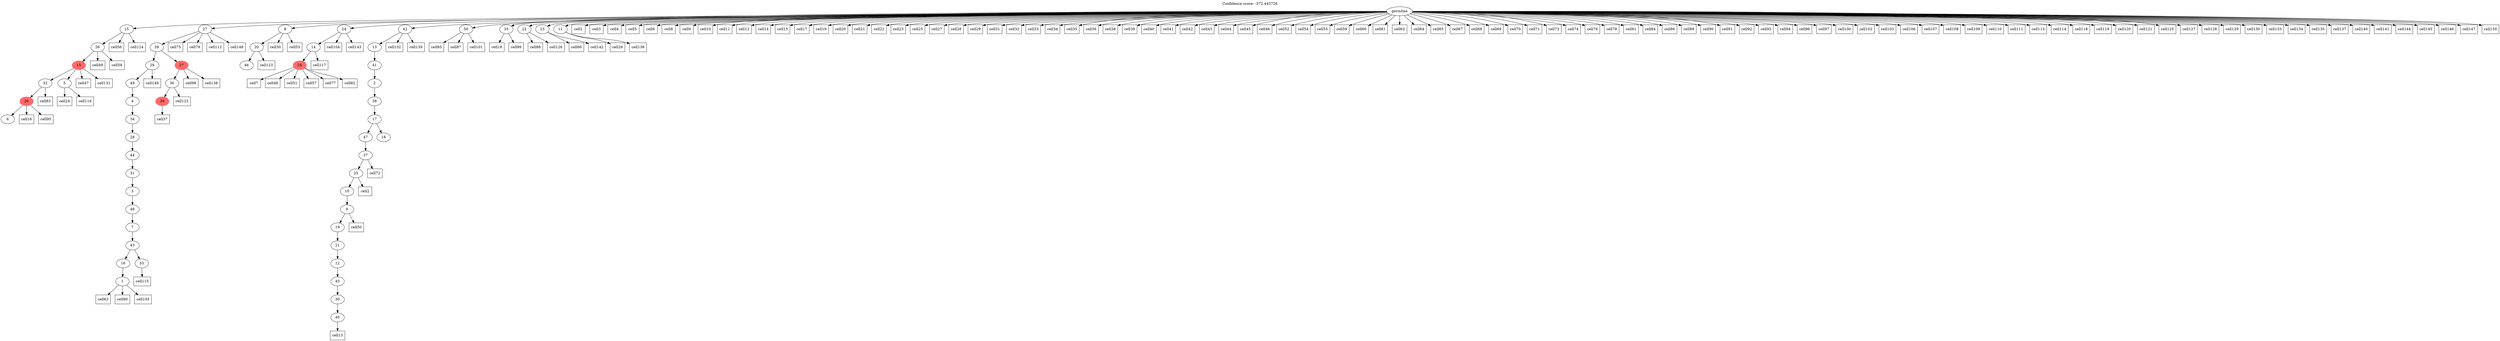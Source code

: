 digraph g {
	"52" -> "53";
	"53" [label="6"];
	"51" -> "52";
	"52" [color=indianred1, style=filled, label="26"];
	"50" -> "51";
	"51" [label="32"];
	"50" -> "54";
	"54" [label="5"];
	"49" -> "50";
	"50" [color=indianred1, style=filled, label="15"];
	"48" -> "49";
	"49" [label="26"];
	"44" -> "45";
	"45" [label="1"];
	"43" -> "44";
	"44" [label="16"];
	"43" -> "46";
	"46" [label="33"];
	"42" -> "43";
	"43" [label="43"];
	"41" -> "42";
	"42" [label="7"];
	"40" -> "41";
	"41" [label="48"];
	"39" -> "40";
	"40" [label="3"];
	"38" -> "39";
	"39" [label="31"];
	"37" -> "38";
	"38" [label="44"];
	"36" -> "37";
	"37" [label="28"];
	"35" -> "36";
	"36" [label="34"];
	"34" -> "35";
	"35" [label="4"];
	"33" -> "34";
	"34" [label="49"];
	"31" -> "32";
	"32" [color=indianred1, style=filled, label="39"];
	"30" -> "31";
	"31" [label="36"];
	"29" -> "30";
	"30" [color=indianred1, style=filled, label="27"];
	"29" -> "33";
	"33" [label="29"];
	"28" -> "29";
	"29" [label="39"];
	"26" -> "27";
	"27" [label="46"];
	"25" -> "26";
	"26" [label="20"];
	"22" -> "23";
	"23" [color=indianred1, style=filled, label="24"];
	"21" -> "22";
	"22" [label="14"];
	"16" -> "17";
	"17" [label="40"];
	"15" -> "16";
	"16" [label="30"];
	"14" -> "15";
	"15" [label="45"];
	"13" -> "14";
	"14" [label="12"];
	"12" -> "13";
	"13" [label="21"];
	"11" -> "12";
	"12" [label="19"];
	"10" -> "11";
	"11" [label="9"];
	"9" -> "10";
	"10" [label="10"];
	"8" -> "9";
	"9" [label="25"];
	"7" -> "8";
	"8" [label="37"];
	"6" -> "7";
	"7" [label="47"];
	"6" -> "18";
	"18" [label="18"];
	"5" -> "6";
	"6" [label="17"];
	"4" -> "5";
	"5" [label="38"];
	"3" -> "4";
	"4" [label="2"];
	"2" -> "3";
	"3" [label="41"];
	"1" -> "2";
	"2" [label="13"];
	"0" -> "1";
	"1" [label="42"];
	"0" -> "19";
	"19" [label="50"];
	"0" -> "20";
	"20" [label="35"];
	"0" -> "21";
	"21" [label="24"];
	"0" -> "24";
	"24" [label="22"];
	"0" -> "25";
	"25" [label="8"];
	"0" -> "28";
	"28" [label="27"];
	"0" -> "47";
	"47" [label="23"];
	"0" -> "48";
	"48" [label="15"];
	"0" -> "55";
	"55" [label="11"];
	"0" [label="germline"];
	"0" -> "cell1";
	"cell1" [shape=box];
	"9" -> "cell2";
	"cell2" [shape=box];
	"0" -> "cell3";
	"cell3" [shape=box];
	"0" -> "cell4";
	"cell4" [shape=box];
	"0" -> "cell5";
	"cell5" [shape=box];
	"0" -> "cell6";
	"cell6" [shape=box];
	"23" -> "cell7";
	"cell7" [shape=box];
	"0" -> "cell8";
	"cell8" [shape=box];
	"0" -> "cell9";
	"cell9" [shape=box];
	"0" -> "cell10";
	"cell10" [shape=box];
	"0" -> "cell11";
	"cell11" [shape=box];
	"0" -> "cell12";
	"cell12" [shape=box];
	"17" -> "cell13";
	"cell13" [shape=box];
	"0" -> "cell14";
	"cell14" [shape=box];
	"0" -> "cell15";
	"cell15" [shape=box];
	"52" -> "cell16";
	"cell16" [shape=box];
	"0" -> "cell17";
	"cell17" [shape=box];
	"20" -> "cell18";
	"cell18" [shape=box];
	"0" -> "cell19";
	"cell19" [shape=box];
	"0" -> "cell20";
	"cell20" [shape=box];
	"0" -> "cell21";
	"cell21" [shape=box];
	"0" -> "cell22";
	"cell22" [shape=box];
	"0" -> "cell23";
	"cell23" [shape=box];
	"54" -> "cell24";
	"cell24" [shape=box];
	"0" -> "cell25";
	"cell25" [shape=box];
	"55" -> "cell26";
	"cell26" [shape=box];
	"0" -> "cell27";
	"cell27" [shape=box];
	"0" -> "cell28";
	"cell28" [shape=box];
	"0" -> "cell29";
	"cell29" [shape=box];
	"25" -> "cell30";
	"cell30" [shape=box];
	"0" -> "cell31";
	"cell31" [shape=box];
	"0" -> "cell32";
	"cell32" [shape=box];
	"0" -> "cell33";
	"cell33" [shape=box];
	"0" -> "cell34";
	"cell34" [shape=box];
	"0" -> "cell35";
	"cell35" [shape=box];
	"0" -> "cell36";
	"cell36" [shape=box];
	"32" -> "cell37";
	"cell37" [shape=box];
	"0" -> "cell38";
	"cell38" [shape=box];
	"0" -> "cell39";
	"cell39" [shape=box];
	"0" -> "cell40";
	"cell40" [shape=box];
	"0" -> "cell41";
	"cell41" [shape=box];
	"0" -> "cell42";
	"cell42" [shape=box];
	"0" -> "cell43";
	"cell43" [shape=box];
	"0" -> "cell44";
	"cell44" [shape=box];
	"0" -> "cell45";
	"cell45" [shape=box];
	"0" -> "cell46";
	"cell46" [shape=box];
	"50" -> "cell47";
	"cell47" [shape=box];
	"23" -> "cell48";
	"cell48" [shape=box];
	"49" -> "cell49";
	"cell49" [shape=box];
	"11" -> "cell50";
	"cell50" [shape=box];
	"23" -> "cell51";
	"cell51" [shape=box];
	"0" -> "cell52";
	"cell52" [shape=box];
	"25" -> "cell53";
	"cell53" [shape=box];
	"0" -> "cell54";
	"cell54" [shape=box];
	"0" -> "cell55";
	"cell55" [shape=box];
	"48" -> "cell56";
	"cell56" [shape=box];
	"23" -> "cell57";
	"cell57" [shape=box];
	"49" -> "cell58";
	"cell58" [shape=box];
	"0" -> "cell59";
	"cell59" [shape=box];
	"0" -> "cell60";
	"cell60" [shape=box];
	"0" -> "cell61";
	"cell61" [shape=box];
	"0" -> "cell62";
	"cell62" [shape=box];
	"45" -> "cell63";
	"cell63" [shape=box];
	"0" -> "cell64";
	"cell64" [shape=box];
	"0" -> "cell65";
	"cell65" [shape=box];
	"47" -> "cell66";
	"cell66" [shape=box];
	"0" -> "cell67";
	"cell67" [shape=box];
	"0" -> "cell68";
	"cell68" [shape=box];
	"0" -> "cell69";
	"cell69" [shape=box];
	"0" -> "cell70";
	"cell70" [shape=box];
	"0" -> "cell71";
	"cell71" [shape=box];
	"8" -> "cell72";
	"cell72" [shape=box];
	"0" -> "cell73";
	"cell73" [shape=box];
	"0" -> "cell74";
	"cell74" [shape=box];
	"28" -> "cell75";
	"cell75" [shape=box];
	"0" -> "cell76";
	"cell76" [shape=box];
	"23" -> "cell77";
	"cell77" [shape=box];
	"0" -> "cell78";
	"cell78" [shape=box];
	"28" -> "cell79";
	"cell79" [shape=box];
	"45" -> "cell80";
	"cell80" [shape=box];
	"0" -> "cell81";
	"cell81" [shape=box];
	"23" -> "cell82";
	"cell82" [shape=box];
	"51" -> "cell83";
	"cell83" [shape=box];
	"0" -> "cell84";
	"cell84" [shape=box];
	"19" -> "cell85";
	"cell85" [shape=box];
	"0" -> "cell86";
	"cell86" [shape=box];
	"19" -> "cell87";
	"cell87" [shape=box];
	"24" -> "cell88";
	"cell88" [shape=box];
	"0" -> "cell89";
	"cell89" [shape=box];
	"0" -> "cell90";
	"cell90" [shape=box];
	"0" -> "cell91";
	"cell91" [shape=box];
	"0" -> "cell92";
	"cell92" [shape=box];
	"0" -> "cell93";
	"cell93" [shape=box];
	"0" -> "cell94";
	"cell94" [shape=box];
	"52" -> "cell95";
	"cell95" [shape=box];
	"0" -> "cell96";
	"cell96" [shape=box];
	"0" -> "cell97";
	"cell97" [shape=box];
	"30" -> "cell98";
	"cell98" [shape=box];
	"20" -> "cell99";
	"cell99" [shape=box];
	"0" -> "cell100";
	"cell100" [shape=box];
	"19" -> "cell101";
	"cell101" [shape=box];
	"0" -> "cell102";
	"cell102" [shape=box];
	"0" -> "cell103";
	"cell103" [shape=box];
	"21" -> "cell104";
	"cell104" [shape=box];
	"45" -> "cell105";
	"cell105" [shape=box];
	"0" -> "cell106";
	"cell106" [shape=box];
	"0" -> "cell107";
	"cell107" [shape=box];
	"0" -> "cell108";
	"cell108" [shape=box];
	"0" -> "cell109";
	"cell109" [shape=box];
	"0" -> "cell110";
	"cell110" [shape=box];
	"0" -> "cell111";
	"cell111" [shape=box];
	"28" -> "cell112";
	"cell112" [shape=box];
	"0" -> "cell113";
	"cell113" [shape=box];
	"0" -> "cell114";
	"cell114" [shape=box];
	"46" -> "cell115";
	"cell115" [shape=box];
	"54" -> "cell116";
	"cell116" [shape=box];
	"22" -> "cell117";
	"cell117" [shape=box];
	"0" -> "cell118";
	"cell118" [shape=box];
	"0" -> "cell119";
	"cell119" [shape=box];
	"0" -> "cell120";
	"cell120" [shape=box];
	"0" -> "cell121";
	"cell121" [shape=box];
	"31" -> "cell122";
	"cell122" [shape=box];
	"26" -> "cell123";
	"cell123" [shape=box];
	"48" -> "cell124";
	"cell124" [shape=box];
	"0" -> "cell125";
	"cell125" [shape=box];
	"24" -> "cell126";
	"cell126" [shape=box];
	"0" -> "cell127";
	"cell127" [shape=box];
	"0" -> "cell128";
	"cell128" [shape=box];
	"0" -> "cell129";
	"cell129" [shape=box];
	"0" -> "cell130";
	"cell130" [shape=box];
	"50" -> "cell131";
	"cell131" [shape=box];
	"1" -> "cell132";
	"cell132" [shape=box];
	"0" -> "cell133";
	"cell133" [shape=box];
	"0" -> "cell134";
	"cell134" [shape=box];
	"0" -> "cell135";
	"cell135" [shape=box];
	"55" -> "cell136";
	"cell136" [shape=box];
	"0" -> "cell137";
	"cell137" [shape=box];
	"30" -> "cell138";
	"cell138" [shape=box];
	"1" -> "cell139";
	"cell139" [shape=box];
	"0" -> "cell140";
	"cell140" [shape=box];
	"0" -> "cell141";
	"cell141" [shape=box];
	"47" -> "cell142";
	"cell142" [shape=box];
	"21" -> "cell143";
	"cell143" [shape=box];
	"0" -> "cell144";
	"cell144" [shape=box];
	"0" -> "cell145";
	"cell145" [shape=box];
	"0" -> "cell146";
	"cell146" [shape=box];
	"0" -> "cell147";
	"cell147" [shape=box];
	"28" -> "cell148";
	"cell148" [shape=box];
	"33" -> "cell149";
	"cell149" [shape=box];
	"0" -> "cell150";
	"cell150" [shape=box];
	labelloc="t";
	label="Confidence score: -372.443726";
}
